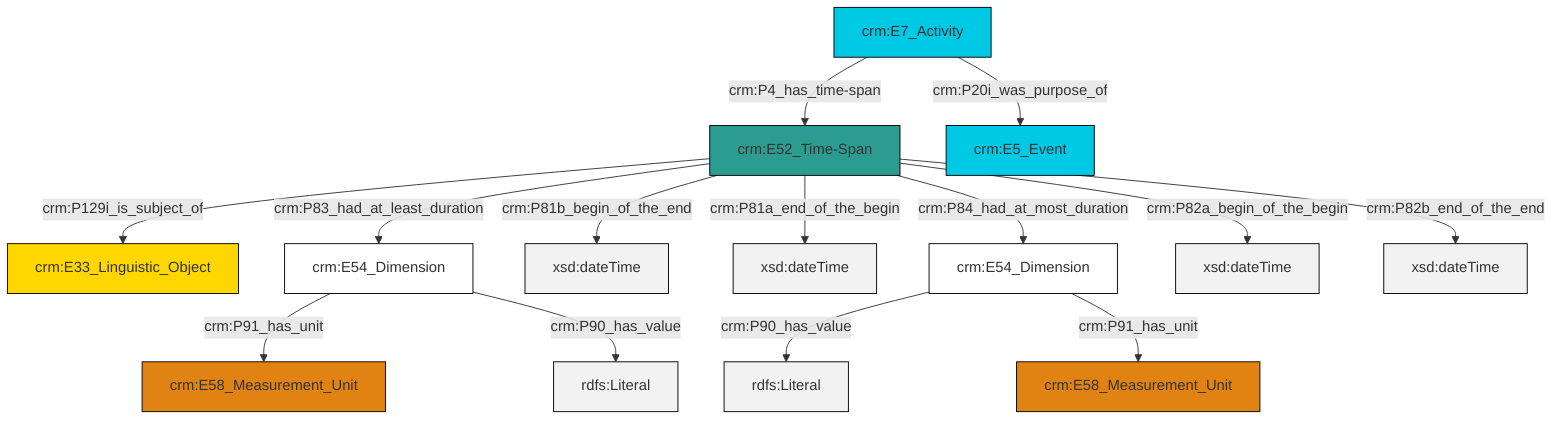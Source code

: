 graph TD
classDef Literal fill:#f2f2f2,stroke:#000000;
classDef CRM_Entity fill:#FFFFFF,stroke:#000000;
classDef Temporal_Entity fill:#00C9E6, stroke:#000000;
classDef Type fill:#E18312, stroke:#000000;
classDef Time-Span fill:#2C9C91, stroke:#000000;
classDef Appellation fill:#FFEB7F, stroke:#000000;
classDef Place fill:#008836, stroke:#000000;
classDef Persistent_Item fill:#B266B2, stroke:#000000;
classDef Conceptual_Object fill:#FFD700, stroke:#000000;
classDef Physical_Thing fill:#D2B48C, stroke:#000000;
classDef Actor fill:#f58aad, stroke:#000000;
classDef PC_Classes fill:#4ce600, stroke:#000000;
classDef Multi fill:#cccccc,stroke:#000000;

6["crm:E52_Time-Span"]:::Time-Span -->|crm:P81b_begin_of_the_end| 7[xsd:dateTime]:::Literal
8["crm:E7_Activity"]:::Temporal_Entity -->|crm:P20i_was_purpose_of| 9["crm:E5_Event"]:::Temporal_Entity
6["crm:E52_Time-Span"]:::Time-Span -->|crm:P81a_end_of_the_begin| 10[xsd:dateTime]:::Literal
6["crm:E52_Time-Span"]:::Time-Span -->|crm:P83_had_at_least_duration| 2["crm:E54_Dimension"]:::CRM_Entity
12["crm:E54_Dimension"]:::CRM_Entity -->|crm:P90_has_value| 13[rdfs:Literal]:::Literal
6["crm:E52_Time-Span"]:::Time-Span -->|crm:P84_had_at_most_duration| 12["crm:E54_Dimension"]:::CRM_Entity
6["crm:E52_Time-Span"]:::Time-Span -->|crm:P129i_is_subject_of| 0["crm:E33_Linguistic_Object"]:::Conceptual_Object
6["crm:E52_Time-Span"]:::Time-Span -->|crm:P82a_begin_of_the_begin| 14[xsd:dateTime]:::Literal
12["crm:E54_Dimension"]:::CRM_Entity -->|crm:P91_has_unit| 4["crm:E58_Measurement_Unit"]:::Type
8["crm:E7_Activity"]:::Temporal_Entity -->|crm:P4_has_time-span| 6["crm:E52_Time-Span"]:::Time-Span
2["crm:E54_Dimension"]:::CRM_Entity -->|crm:P91_has_unit| 18["crm:E58_Measurement_Unit"]:::Type
6["crm:E52_Time-Span"]:::Time-Span -->|crm:P82b_end_of_the_end| 20[xsd:dateTime]:::Literal
2["crm:E54_Dimension"]:::CRM_Entity -->|crm:P90_has_value| 21[rdfs:Literal]:::Literal